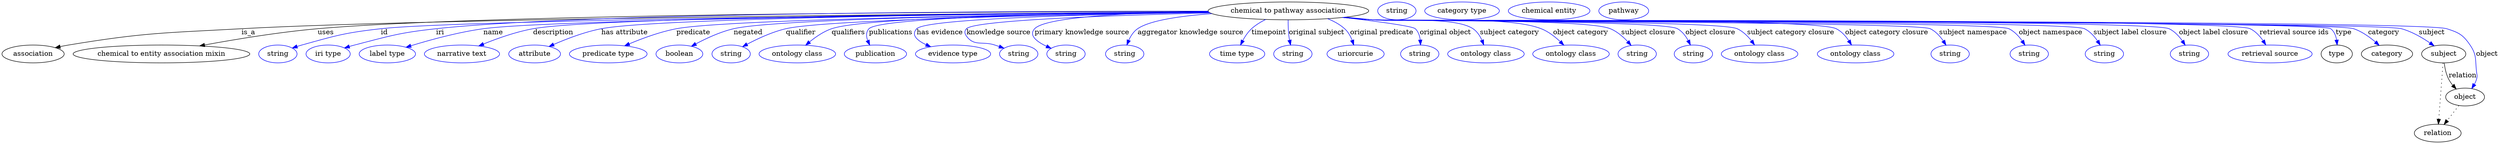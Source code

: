 digraph {
	graph [bb="0,0,5014.4,283"];
	node [label="\N"];
	"chemical to pathway association"	[height=0.5,
		label="chemical to pathway association",
		pos="2583.4,265",
		width=4.4774];
	association	[height=0.5,
		pos="62.394,178",
		width=1.7332];
	"chemical to pathway association" -> association	[label=is_a,
		lp="495.39,221.5",
		pos="e,107.14,190.57 2422.9,262.95 1999.4,259.93 858.45,250.04 481.39,229 326.72,220.37 287.25,221.19 134.39,196 128.71,195.06 122.81,\
193.93 116.94,192.71"];
	"chemical to entity association mixin"	[height=0.5,
		pos="320.39,178",
		width=4.9287];
	"chemical to pathway association" -> "chemical to entity association mixin"	[label=uses,
		lp="650.89,221.5",
		pos="e,397.12,194.3 2422.2,264.01 2020,263.57 979.62,259.44 634.39,229 557.02,222.18 469.83,207.75 406.99,196.14"];
	id	[color=blue,
		height=0.5,
		label=string,
		pos="554.39,178",
		width=1.0652];
	"chemical to pathway association" -> id	[color=blue,
		label=id,
		lp="768.39,221.5",
		pos="e,583.38,189.98 2422.1,264.73 2038.6,265.86 1080.4,264.86 761.39,229 689.67,220.94 671.9,215.43 602.39,196 599.29,195.13 596.09,\
194.17 592.89,193.15",
		style=solid];
	iri	[color=blue,
		height=0.5,
		label="iri type",
		pos="655.39,178",
		width=1.2277];
	"chemical to pathway association" -> iri	[color=blue,
		label=iri,
		lp="880.39,221.5",
		pos="e,688.31,190.19 2422.2,264.37 2055.8,264.6 1169.4,261.65 872.39,229 798.49,220.87 780.35,214.72 708.39,196 705.02,195.12 701.54,\
194.15 698.06,193.14",
		style=solid];
	name	[color=blue,
		height=0.5,
		label="label type",
		pos="774.39,178",
		width=1.5707];
	"chemical to pathway association" -> name	[color=blue,
		label=name,
		lp="986.39,221.5",
		pos="e,812.12,191.62 2423.4,262.65 2043.3,259.16 1107.7,248.65 966.39,229 916.29,222.03 860.47,206.6 822,194.71",
		style=solid];
	description	[color=blue,
		height=0.5,
		label="narrative text",
		pos="924.39,178",
		width=2.0943];
	"chemical to pathway association" -> description	[color=blue,
		label=description,
		lp="1105.9,221.5",
		pos="e,957.75,194.23 2423,263.18 2059.9,260.9 1195.9,253 1065.4,229 1031.3,222.74 994.53,209.44 967.06,198.14",
		style=solid];
	"has attribute"	[color=blue,
		height=0.5,
		label=attribute,
		pos="1069.4,178",
		width=1.4443];
	"chemical to pathway association" -> "has attribute"	[color=blue,
		label="has attribute",
		lp="1249.4,221.5",
		pos="e,1098.2,193.03 2423,262.94 2084.7,260.26 1319.2,251.76 1202.4,229 1169.2,222.53 1133.4,208.64 1107.3,197.14",
		style=solid];
	predicate	[color=blue,
		height=0.5,
		label="predicate type",
		pos="1217.4,178",
		width=2.1665];
	"chemical to pathway association" -> predicate	[color=blue,
		label=predicate,
		lp="1387.4,221.5",
		pos="e,1250.1,194.43 2423.7,262.33 2114.5,258.68 1455.6,248.69 1353.4,229 1320.8,222.73 1285.7,209.66 1259.4,198.45",
		style=solid];
	negated	[color=blue,
		height=0.5,
		label=boolean,
		pos="1360.4,178",
		width=1.2999];
	"chemical to pathway association" -> negated	[color=blue,
		label=negated,
		lp="1497.4,221.5",
		pos="e,1384.7,193.71 2423.6,262.52 2137.4,259.34 1558.6,250.36 1468.4,229 1442.1,222.77 1414.4,209.83 1393.7,198.67",
		style=solid];
	qualifier	[color=blue,
		height=0.5,
		label=string,
		pos="1463.4,178",
		width=1.0652];
	"chemical to pathway association" -> qualifier	[color=blue,
		label=qualifier,
		lp="1603.4,221.5",
		pos="e,1486.5,192.74 2424.5,261.89 2160.7,257.89 1653.7,247.85 1573.4,229 1545.8,222.53 1516.7,208.97 1495.4,197.61",
		style=solid];
	qualifiers	[color=blue,
		height=0.5,
		label="ontology class",
		pos="1596.4,178",
		width=2.1304];
	"chemical to pathway association" -> qualifiers	[color=blue,
		label=qualifiers,
		lp="1698.9,221.5",
		pos="e,1613.2,195.59 2422.9,262.94 2178.6,260.55 1734.7,252.95 1665.4,229 1649,223.33 1633.1,212.36 1620.8,202.14",
		style=solid];
	publications	[color=blue,
		height=0.5,
		label=publication,
		pos="1753.4,178",
		width=1.7332];
	"chemical to pathway association" -> publications	[color=blue,
		label=publications,
		lp="1784.4,221.5",
		pos="e,1741.9,195.86 2423,262.99 2185,260.69 1763.6,253.2 1740.4,229 1734.3,222.6 1734.8,213.7 1737.8,205.17",
		style=solid];
	"has evidence"	[color=blue,
		height=0.5,
		label="evidence type",
		pos="1909.4,178",
		width=2.0943];
	"chemical to pathway association" -> "has evidence"	[color=blue,
		label="has evidence",
		lp="1882.9,221.5",
		pos="e,1864.5,192.61 2424.1,262.07 2210.7,258.68 1856.4,249.93 1836.4,229 1824.4,216.44 1837.2,205.23 1855.3,196.62",
		style=solid];
	"knowledge source"	[color=blue,
		height=0.5,
		label=string,
		pos="2041.4,178",
		width=1.0652];
	"chemical to pathway association" -> "knowledge source"	[color=blue,
		label="knowledge source",
		lp="2000.9,221.5",
		pos="e,2012,189.59 2426.3,260.86 2240.2,256.35 1953.1,246.58 1936.4,229 1931.8,224.16 1932.5,219.38 1936.4,214 1952.1,192.57 1968.2,204.44 \
1993.4,196 1996.3,195.02 1999.3,193.99 2002.4,192.95",
		style=solid];
	"primary knowledge source"	[color=blue,
		height=0.5,
		label=string,
		pos="2136.4,178",
		width=1.0652];
	"chemical to pathway association" -> "primary knowledge source"	[color=blue,
		label="primary knowledge source",
		lp="2168.4,221.5",
		pos="e,2106.5,189.37 2422.6,263.75 2282.1,261.8 2097.1,254.36 2073.4,229 2060.9,215.61 2077.8,202.81 2097.2,193.51",
		style=solid];
	"aggregator knowledge source"	[color=blue,
		height=0.5,
		label=string,
		pos="2254.4,178",
		width=1.0652];
	"chemical to pathway association" -> "aggregator knowledge source"	[color=blue,
		label="aggregator knowledge source",
		lp="2386.9,221.5",
		pos="e,2258.8,196.19 2429.7,259.41 2367.8,254.9 2305.2,246.08 2280.4,229 2272.2,223.38 2266.5,214.37 2262.5,205.54",
		style=solid];
	timepoint	[color=blue,
		height=0.5,
		label="time type",
		pos="2480.4,178",
		width=1.5346];
	"chemical to pathway association" -> timepoint	[color=blue,
		label=timepoint,
		lp="2544.4,221.5",
		pos="e,2487.1,196.04 2537.7,247.65 2527.6,242.68 2517.6,236.5 2509.4,229 2502.2,222.39 2496.3,213.57 2491.7,205.19",
		style=solid];
	"original subject"	[color=blue,
		height=0.5,
		label=string,
		pos="2592.4,178",
		width=1.0652];
	"chemical to pathway association" -> "original subject"	[color=blue,
		label="original subject",
		lp="2640.4,221.5",
		pos="e,2587.8,195.97 2582.9,246.81 2582.8,237.14 2583.1,224.86 2584.4,214 2584.7,211.31 2585.2,208.52 2585.7,205.75",
		style=solid];
	"original predicate"	[color=blue,
		height=0.5,
		label=uriorcurie,
		pos="2718.4,178",
		width=1.5887];
	"chemical to pathway association" -> "original predicate"	[color=blue,
		label="original predicate",
		lp="2770.9,221.5",
		pos="e,2714.8,196 2662.2,249.23 2674.6,244.31 2686.6,237.75 2696.4,229 2703.3,222.83 2708.2,214.08 2711.5,205.62",
		style=solid];
	"original object"	[color=blue,
		height=0.5,
		label=string,
		pos="2847.4,178",
		width=1.0652];
	"chemical to pathway association" -> "original object"	[color=blue,
		label="original object",
		lp="2898.9,221.5",
		pos="e,2849,196.19 2693.5,251.82 2760,243.98 2832.9,234.31 2838.4,229 2844.5,223.16 2847.3,214.71 2848.4,206.41",
		style=solid];
	"subject category"	[color=blue,
		height=0.5,
		label="ontology class",
		pos="2980.4,178",
		width=2.1304];
	"chemical to pathway association" -> "subject category"	[color=blue,
		label="subject category",
		lp="3027.9,221.5",
		pos="e,2976.1,196.28 2698.8,252.38 2717.4,250.55 2736.4,248.7 2754.4,247 2798.8,242.79 2917.3,253.85 2954.4,229 2962.6,223.48 2968.4,\
214.49 2972.4,205.65",
		style=solid];
	"object category"	[color=blue,
		height=0.5,
		label="ontology class",
		pos="3151.4,178",
		width=2.1304];
	"chemical to pathway association" -> "object category"	[color=blue,
		label="object category",
		lp="3170.9,221.5",
		pos="e,3137,195.73 2696,252.07 2715.5,250.22 2735.5,248.44 2754.4,247 2829.2,241.29 3021.6,256.4 3091.4,229 3105.8,223.34 3119.3,212.77 \
3129.8,202.8",
		style=solid];
	"subject closure"	[color=blue,
		height=0.5,
		label=string,
		pos="3284.4,178",
		width=1.0652];
	"chemical to pathway association" -> "subject closure"	[color=blue,
		label="subject closure",
		lp="3306.9,221.5",
		pos="e,3272.2,195.3 2694.6,251.95 2714.5,250.07 2735,248.33 2754.4,247 2807.2,243.38 3181.5,249.24 3230.4,229 3243.8,223.45 3256,212.98 \
3265.3,203.04",
		style=solid];
	"object closure"	[color=blue,
		height=0.5,
		label=string,
		pos="3397.4,178",
		width=1.0652];
	"chemical to pathway association" -> "object closure"	[color=blue,
		label="object closure",
		lp="3431.4,221.5",
		pos="e,3391.4,196.11 2694.1,251.85 2714.2,249.98 2734.9,248.26 2754.4,247 2788.3,244.82 3335.8,245.74 3365.4,229 3374.8,223.67 3381.9,\
214.3 3387,205.1",
		style=solid];
	"subject category closure"	[color=blue,
		height=0.5,
		label="ontology class",
		pos="3530.4,178",
		width=2.1304];
	"chemical to pathway association" -> "subject category closure"	[color=blue,
		label="subject category closure",
		lp="3592.9,221.5",
		pos="e,3520.2,196.28 2693.7,251.82 2713.9,249.94 2734.7,248.22 2754.4,247 2794.9,244.49 3448.5,245.98 3485.4,229 3496.9,223.71 3506.7,\
213.95 3514.2,204.45",
		style=solid];
	"object category closure"	[color=blue,
		height=0.5,
		label="ontology class",
		pos="3723.4,178",
		width=2.1304];
	"chemical to pathway association" -> "object category closure"	[color=blue,
		label="object category closure",
		lp="3785.9,221.5",
		pos="e,3715.1,196.25 2693.2,251.78 2713.5,249.89 2734.6,248.17 2754.4,247 2806,243.94 3638.2,252.12 3684.4,229 3694.8,223.77 3703.3,214.29 \
3709.7,204.98",
		style=solid];
	"subject namespace"	[color=blue,
		height=0.5,
		label=string,
		pos="3913.4,178",
		width=1.0652];
	"chemical to pathway association" -> "subject namespace"	[color=blue,
		label="subject namespace",
		lp="3959.4,221.5",
		pos="e,3905.1,195.78 2692.8,251.77 2713.2,249.86 2734.4,248.15 2754.4,247 2785.4,245.21 3845.5,242.69 3873.4,229 3884.2,223.68 3893.1,\
213.86 3899.7,204.32",
		style=solid];
	"object namespace"	[color=blue,
		height=0.5,
		label=string,
		pos="4072.4,178",
		width=1.0652];
	"chemical to pathway association" -> "object namespace"	[color=blue,
		label="object namespace",
		lp="4115.4,221.5",
		pos="e,4063.8,195.8 2692.8,251.73 2713.2,249.83 2734.4,248.13 2754.4,247 2789.8,244.99 3999.4,244.4 4031.4,229 4042.4,223.7 4051.4,213.89 \
4058.2,204.35",
		style=solid];
	"subject label closure"	[color=blue,
		height=0.5,
		label=string,
		pos="4223.4,178",
		width=1.0652];
	"chemical to pathway association" -> "subject label closure"	[color=blue,
		label="subject label closure",
		lp="4275.4,221.5",
		pos="e,4215.1,195.79 2692.8,251.71 2713.2,249.81 2734.4,248.12 2754.4,247 2794,244.78 4147.7,246.42 4183.4,229 4194.3,223.7 4203.1,213.88 \
4209.7,204.34",
		style=solid];
	"object label closure"	[color=blue,
		height=0.5,
		label=string,
		pos="4394.4,178",
		width=1.0652];
	"chemical to pathway association" -> "object label closure"	[color=blue,
		label="object label closure",
		lp="4442.9,221.5",
		pos="e,4385.8,195.81 2692.3,251.73 2712.9,249.82 2734.3,248.11 2754.4,247 2798.7,244.55 4313.4,248.23 4353.4,229 4364.4,223.72 4373.4,\
213.9 4380.2,204.36",
		style=solid];
	"retrieval source ids"	[color=blue,
		height=0.5,
		label="retrieval source",
		pos="4556.4,178",
		width=2.347];
	"chemical to pathway association" -> "retrieval source ids"	[color=blue,
		label="retrieval source ids",
		lp="4604.9,221.5",
		pos="e,4547.8,196.3 2692.3,251.71 2712.9,249.8 2734.3,248.1 2754.4,247 2803.3,244.33 4472.4,250.43 4516.4,229 4527.1,223.78 4535.9,214.17 \
4542.4,204.76",
		style=solid];
	type	[height=0.5,
		pos="4690.4,178",
		width=0.86659];
	"chemical to pathway association" -> type	[color=blue,
		label=type,
		lp="4704.4,221.5",
		pos="e,4691.2,196.19 2692.3,251.7 2712.9,249.79 2734.3,248.09 2754.4,247 2781.1,245.55 4657.5,245.64 4678.4,229 4685.2,223.55 4688.6,\
214.93 4690.2,206.37",
		style=solid];
	category	[height=0.5,
		pos="4791.4,178",
		width=1.4263];
	"chemical to pathway association" -> category	[color=blue,
		label=category,
		lp="4784.9,221.5",
		pos="e,4775.8,195.26 2692.3,251.69 2712.9,249.79 2734.3,248.09 2754.4,247 2809,244.04 4672.5,246.48 4724.4,229 4740.6,223.54 4756.1,212.51 \
4768.1,202.2",
		style=solid];
	subject	[height=0.5,
		pos="4905.4,178",
		width=1.2277];
	"chemical to pathway association" -> subject	[color=blue,
		label=subject,
		lp="4881.4,221.5",
		pos="e,4886.1,194.33 2692.3,251.69 2712.9,249.78 2734.3,248.08 2754.4,247 2811.7,243.91 4765.1,244.32 4820.4,229 4841.1,223.25 4862,211.09 \
4877.9,200.2",
		style=solid];
	object	[height=0.5,
		pos="4948.4,91",
		width=1.0832];
	"chemical to pathway association" -> object	[color=blue,
		label=object,
		lp="4992.4,178",
		pos="e,4961.8,108.09 2692.3,251.68 2712.9,249.77 2734.3,248.08 2754.4,247 2814.2,243.78 4854.3,247.29 4911.4,229 4935.7,221.21 4944,217.1 \
4958.4,196 4972.3,175.59 4968.5,166.51 4971.4,142 4972.2,135.38 4973.3,133.39 4971.4,127 4970.4,123.55 4968.9,120.13 4967.1,116.85",
		style=solid];
	association_type	[color=blue,
		height=0.5,
		label=string,
		pos="2801.4,265",
		width=1.0652];
	association_category	[color=blue,
		height=0.5,
		label="category type",
		pos="2932.4,265",
		width=2.0762];
	subject -> object	[label=relation,
		lp="4943.4,134.5",
		pos="e,4930.5,107.23 4906.5,159.55 4907.7,149.57 4910.2,137.07 4915.4,127 4917.6,122.68 4920.5,118.52 4923.7,114.66"];
	relation	[height=0.5,
		pos="4893.4,18",
		width=1.2999];
	subject -> relation	[pos="e,4894.7,36.188 4904.1,159.79 4902,132.48 4898,78.994 4895.5,46.38",
		style=dotted];
	"chemical to pathway association_subject"	[color=blue,
		height=0.5,
		label="chemical entity",
		pos="3107.4,265",
		width=2.2748];
	object -> relation	[pos="e,4906.2,35.54 4935.9,73.889 4929,64.939 4920.2,53.617 4912.4,43.584",
		style=dotted];
	"chemical to pathway association_object"	[color=blue,
		height=0.5,
		label=pathway,
		pos="3257.4,265",
		width=1.3902];
}
